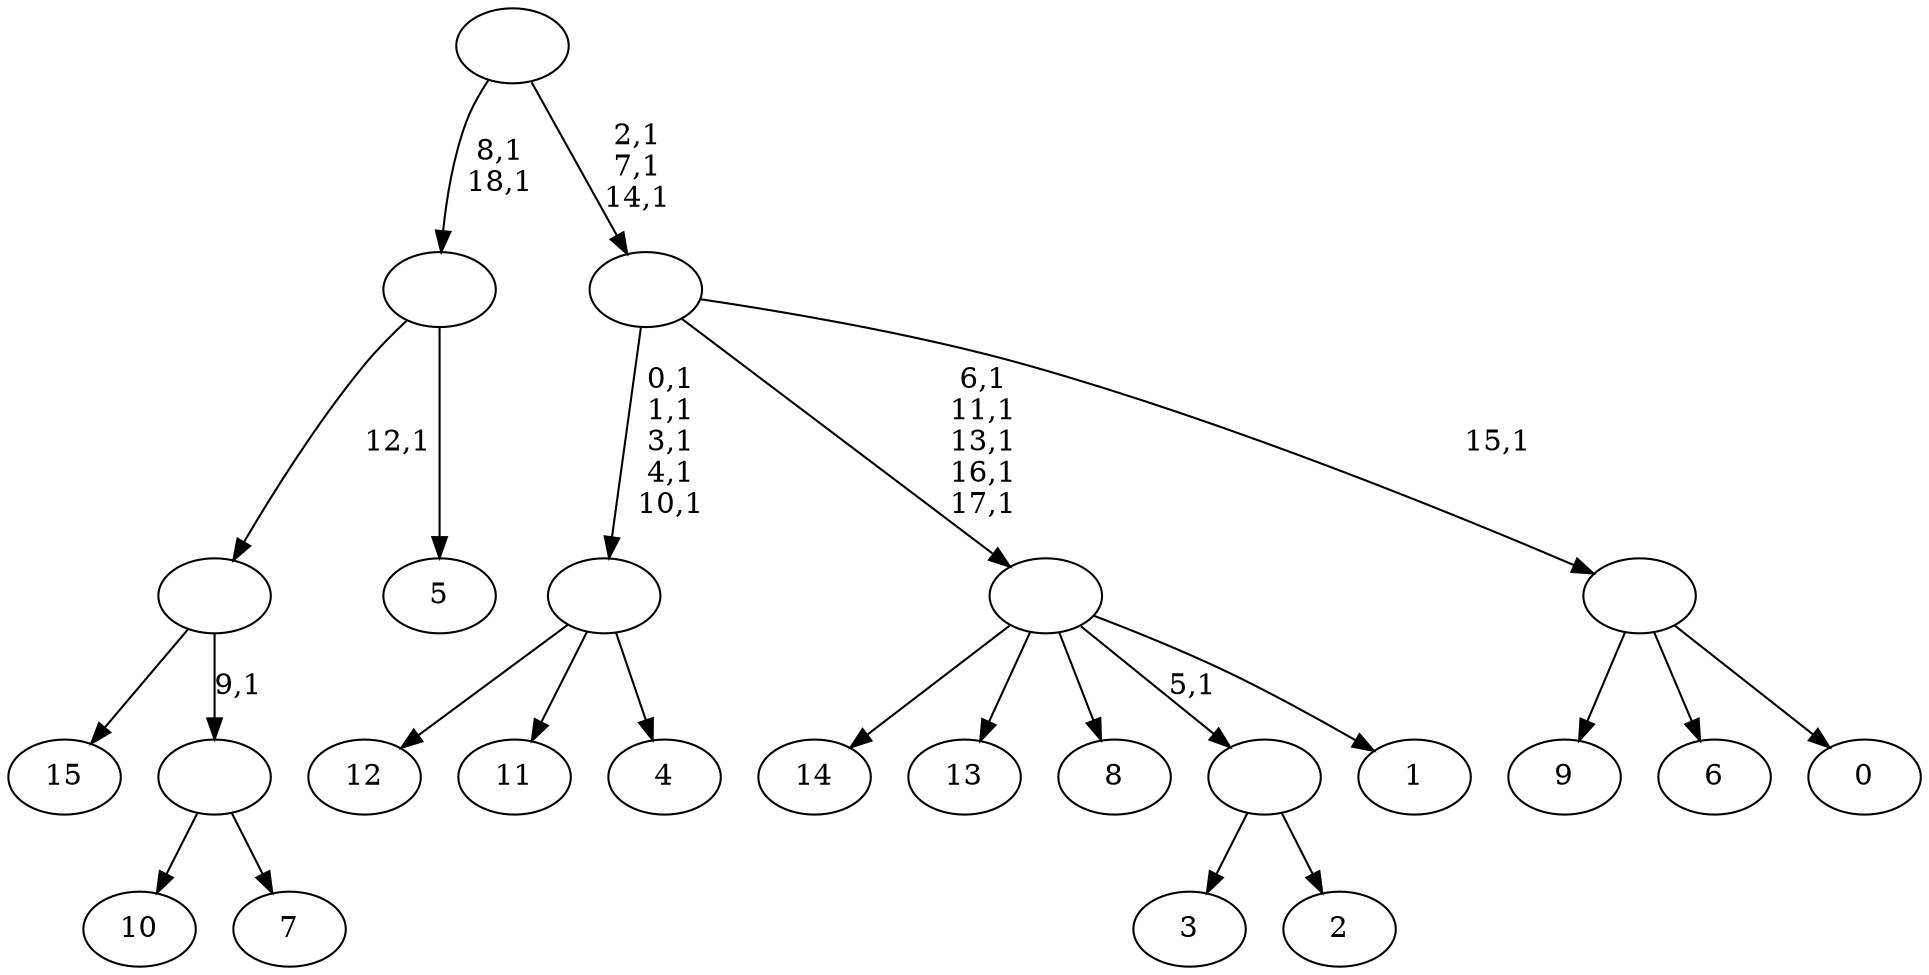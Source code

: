 digraph T {
	35 [label="15"]
	34 [label="14"]
	33 [label="13"]
	32 [label="12"]
	31 [label="11"]
	30 [label="10"]
	29 [label="9"]
	28 [label="8"]
	27 [label="7"]
	26 [label=""]
	25 [label=""]
	24 [label="6"]
	23 [label="5"]
	22 [label=""]
	20 [label="4"]
	19 [label=""]
	14 [label="3"]
	13 [label="2"]
	12 [label=""]
	11 [label="1"]
	10 [label=""]
	5 [label="0"]
	4 [label=""]
	3 [label=""]
	0 [label=""]
	26 -> 30 [label=""]
	26 -> 27 [label=""]
	25 -> 35 [label=""]
	25 -> 26 [label="9,1"]
	22 -> 25 [label="12,1"]
	22 -> 23 [label=""]
	19 -> 32 [label=""]
	19 -> 31 [label=""]
	19 -> 20 [label=""]
	12 -> 14 [label=""]
	12 -> 13 [label=""]
	10 -> 34 [label=""]
	10 -> 33 [label=""]
	10 -> 28 [label=""]
	10 -> 12 [label="5,1"]
	10 -> 11 [label=""]
	4 -> 29 [label=""]
	4 -> 24 [label=""]
	4 -> 5 [label=""]
	3 -> 10 [label="6,1\n11,1\n13,1\n16,1\n17,1"]
	3 -> 19 [label="0,1\n1,1\n3,1\n4,1\n10,1"]
	3 -> 4 [label="15,1"]
	0 -> 3 [label="2,1\n7,1\n14,1"]
	0 -> 22 [label="8,1\n18,1"]
}
